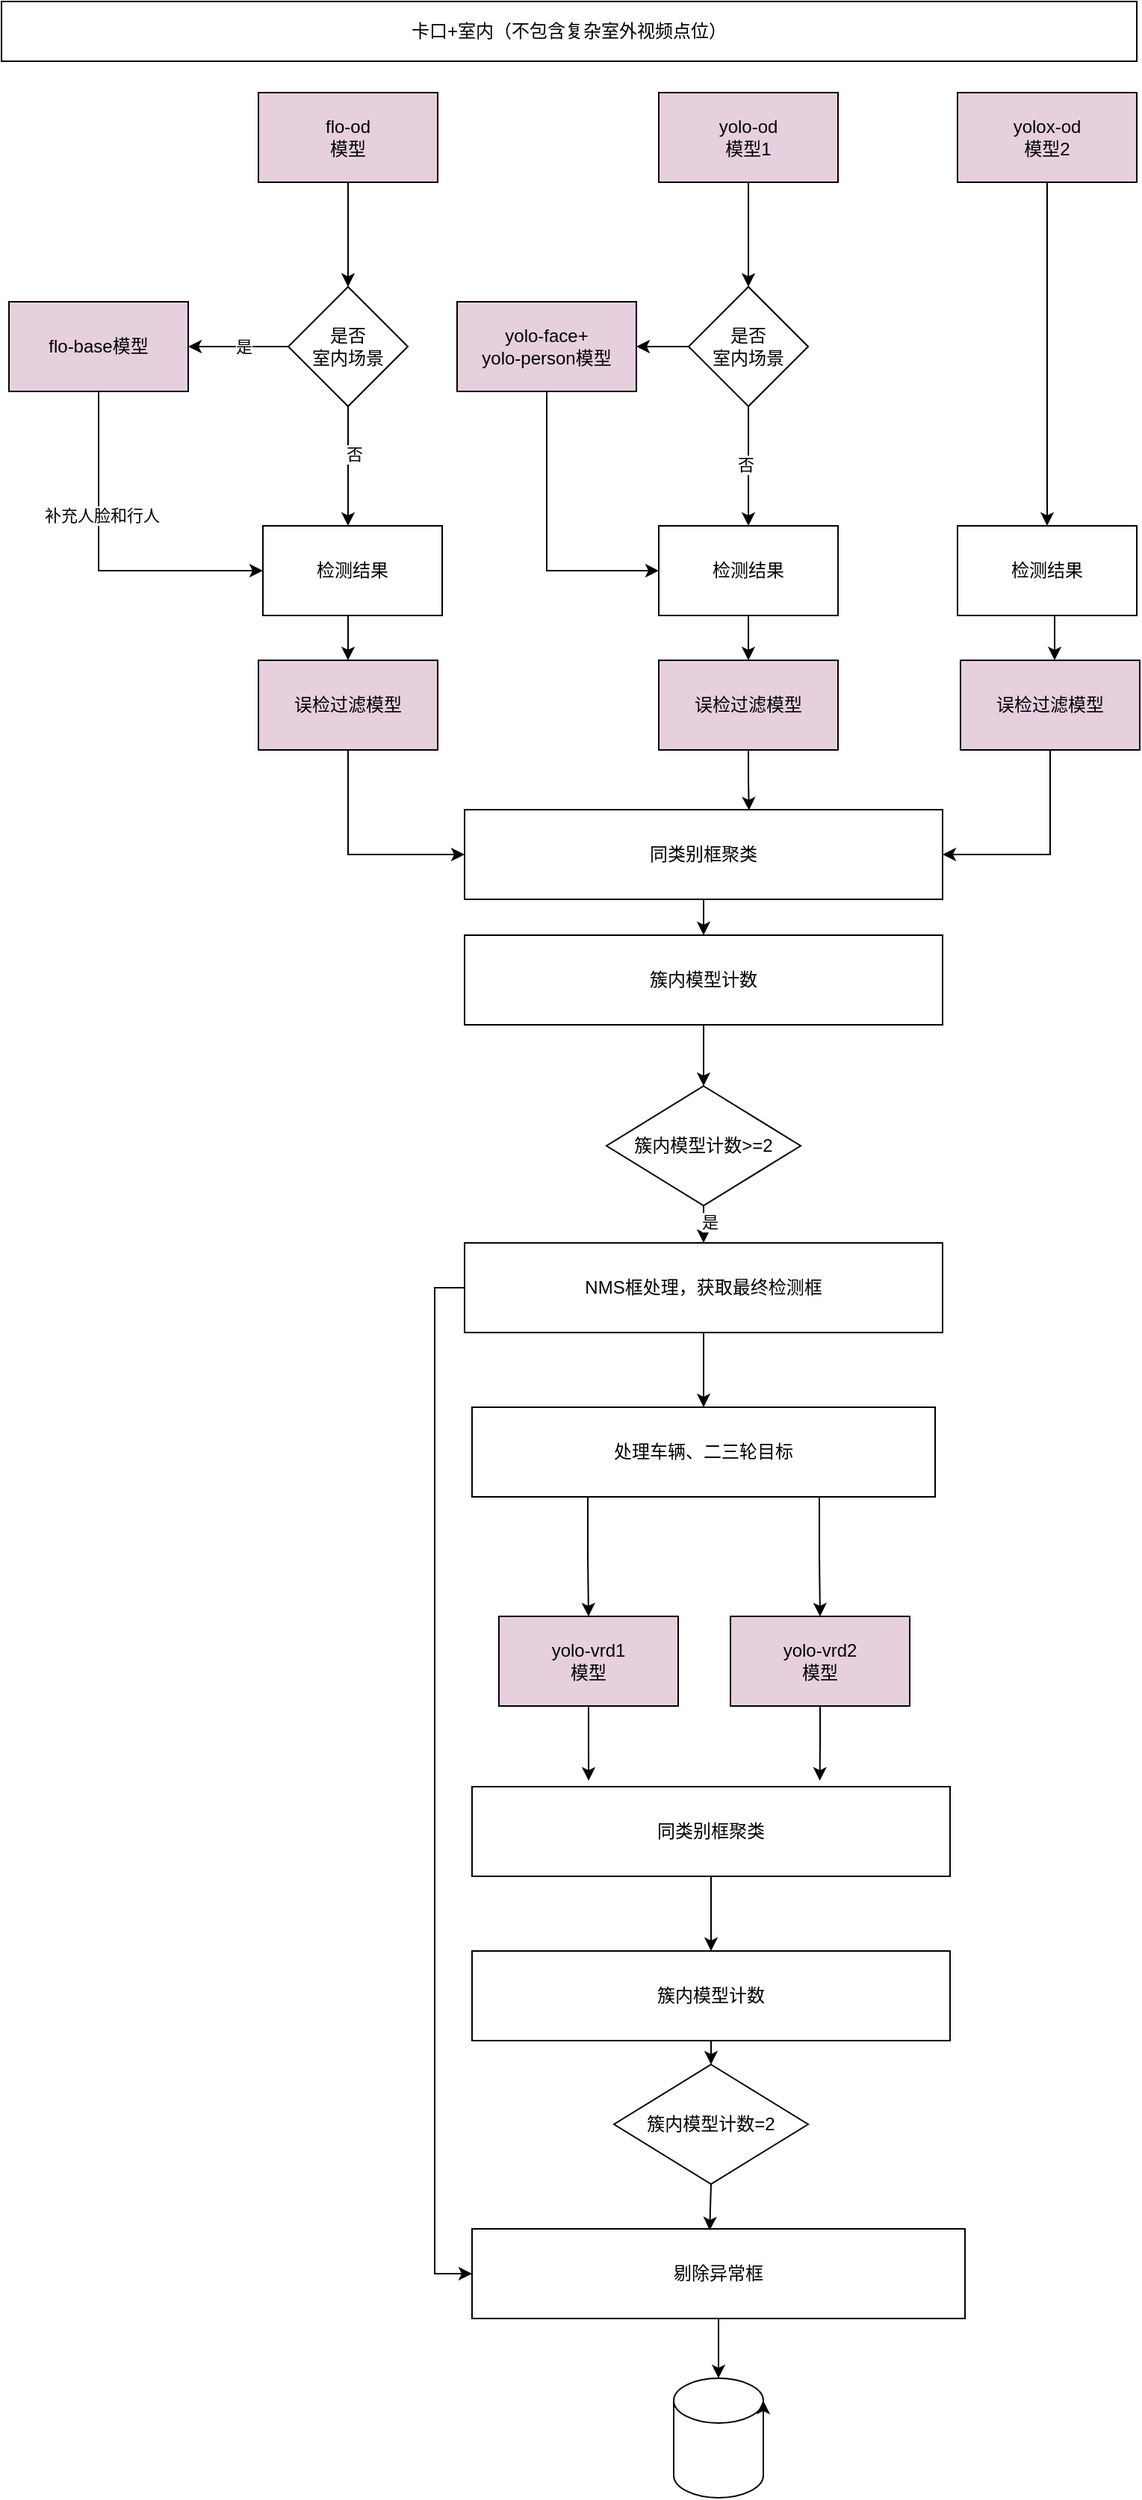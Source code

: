 <mxfile version="27.0.1">
  <diagram name="第 1 页" id="9opfUl3JKIg5s-sDdWxu">
    <mxGraphModel dx="1665" dy="777" grid="1" gridSize="10" guides="1" tooltips="1" connect="1" arrows="1" fold="1" page="1" pageScale="1" pageWidth="827" pageHeight="1169" math="0" shadow="0">
      <root>
        <mxCell id="0" />
        <mxCell id="1" parent="0" />
        <mxCell id="B18N643OG5OTiS8_dy-o-103" value="" style="edgeStyle=orthogonalEdgeStyle;rounded=0;orthogonalLoop=1;jettySize=auto;html=1;" edge="1" parent="1" source="B18N643OG5OTiS8_dy-o-104">
          <mxGeometry relative="1" as="geometry">
            <mxPoint x="372" y="271" as="targetPoint" />
          </mxGeometry>
        </mxCell>
        <mxCell id="B18N643OG5OTiS8_dy-o-104" value="flo-od&lt;div&gt;模型&lt;/div&gt;" style="rounded=0;whiteSpace=wrap;html=1;fillColor=#E6D0DE;" vertex="1" parent="1">
          <mxGeometry x="312" y="141" width="120" height="60" as="geometry" />
        </mxCell>
        <mxCell id="B18N643OG5OTiS8_dy-o-105" value="" style="edgeStyle=orthogonalEdgeStyle;rounded=0;orthogonalLoop=1;jettySize=auto;html=1;" edge="1" parent="1" source="B18N643OG5OTiS8_dy-o-106" target="B18N643OG5OTiS8_dy-o-124">
          <mxGeometry relative="1" as="geometry" />
        </mxCell>
        <mxCell id="B18N643OG5OTiS8_dy-o-106" value="yolo-od&lt;div&gt;模型1&lt;/div&gt;" style="rounded=0;whiteSpace=wrap;html=1;fillColor=#E6D0DE;" vertex="1" parent="1">
          <mxGeometry x="580" y="141" width="120" height="60" as="geometry" />
        </mxCell>
        <mxCell id="B18N643OG5OTiS8_dy-o-107" style="edgeStyle=orthogonalEdgeStyle;rounded=0;orthogonalLoop=1;jettySize=auto;html=1;exitX=0.5;exitY=1;exitDx=0;exitDy=0;entryX=0.5;entryY=0;entryDx=0;entryDy=0;" edge="1" parent="1" source="B18N643OG5OTiS8_dy-o-108" target="B18N643OG5OTiS8_dy-o-129">
          <mxGeometry relative="1" as="geometry" />
        </mxCell>
        <mxCell id="B18N643OG5OTiS8_dy-o-108" value="yolox-od&lt;div&gt;模型2&lt;/div&gt;" style="rounded=0;whiteSpace=wrap;html=1;fillColor=#E6D0DE;" vertex="1" parent="1">
          <mxGeometry x="780" y="141" width="120" height="60" as="geometry" />
        </mxCell>
        <mxCell id="B18N643OG5OTiS8_dy-o-109" value="" style="edgeStyle=orthogonalEdgeStyle;rounded=0;orthogonalLoop=1;jettySize=auto;html=1;" edge="1" parent="1" source="B18N643OG5OTiS8_dy-o-113" target="B18N643OG5OTiS8_dy-o-116">
          <mxGeometry relative="1" as="geometry" />
        </mxCell>
        <mxCell id="B18N643OG5OTiS8_dy-o-110" value="是" style="edgeLabel;html=1;align=center;verticalAlign=middle;resizable=0;points=[];" vertex="1" connectable="0" parent="B18N643OG5OTiS8_dy-o-109">
          <mxGeometry x="-0.101" relative="1" as="geometry">
            <mxPoint as="offset" />
          </mxGeometry>
        </mxCell>
        <mxCell id="B18N643OG5OTiS8_dy-o-111" style="edgeStyle=orthogonalEdgeStyle;rounded=0;orthogonalLoop=1;jettySize=auto;html=1;" edge="1" parent="1" source="B18N643OG5OTiS8_dy-o-113">
          <mxGeometry relative="1" as="geometry">
            <mxPoint x="372" y="431" as="targetPoint" />
          </mxGeometry>
        </mxCell>
        <mxCell id="B18N643OG5OTiS8_dy-o-112" value="否" style="edgeLabel;html=1;align=center;verticalAlign=middle;resizable=0;points=[];" vertex="1" connectable="0" parent="B18N643OG5OTiS8_dy-o-111">
          <mxGeometry x="-0.208" y="4" relative="1" as="geometry">
            <mxPoint as="offset" />
          </mxGeometry>
        </mxCell>
        <mxCell id="B18N643OG5OTiS8_dy-o-113" value="是否&lt;div&gt;室内场景&lt;/div&gt;" style="rhombus;whiteSpace=wrap;html=1;" vertex="1" parent="1">
          <mxGeometry x="332" y="271" width="80" height="80" as="geometry" />
        </mxCell>
        <mxCell id="B18N643OG5OTiS8_dy-o-114" style="edgeStyle=orthogonalEdgeStyle;rounded=0;orthogonalLoop=1;jettySize=auto;html=1;exitX=0.5;exitY=1;exitDx=0;exitDy=0;entryX=0;entryY=0.5;entryDx=0;entryDy=0;" edge="1" parent="1" source="B18N643OG5OTiS8_dy-o-116" target="B18N643OG5OTiS8_dy-o-118">
          <mxGeometry relative="1" as="geometry" />
        </mxCell>
        <mxCell id="B18N643OG5OTiS8_dy-o-115" value="补充人脸和行人" style="edgeLabel;html=1;align=center;verticalAlign=middle;resizable=0;points=[];" vertex="1" connectable="0" parent="B18N643OG5OTiS8_dy-o-114">
          <mxGeometry x="-0.278" y="2" relative="1" as="geometry">
            <mxPoint as="offset" />
          </mxGeometry>
        </mxCell>
        <mxCell id="B18N643OG5OTiS8_dy-o-116" value="flo-base模型" style="rounded=0;whiteSpace=wrap;html=1;fillColor=#E6D0DE;" vertex="1" parent="1">
          <mxGeometry x="145" y="281" width="120" height="60" as="geometry" />
        </mxCell>
        <mxCell id="B18N643OG5OTiS8_dy-o-117" style="edgeStyle=orthogonalEdgeStyle;rounded=0;orthogonalLoop=1;jettySize=auto;html=1;exitX=0.5;exitY=1;exitDx=0;exitDy=0;entryX=0.5;entryY=0;entryDx=0;entryDy=0;" edge="1" parent="1" source="B18N643OG5OTiS8_dy-o-118" target="B18N643OG5OTiS8_dy-o-140">
          <mxGeometry relative="1" as="geometry" />
        </mxCell>
        <mxCell id="B18N643OG5OTiS8_dy-o-118" value="检测结果" style="rounded=0;whiteSpace=wrap;html=1;" vertex="1" parent="1">
          <mxGeometry x="315" y="431" width="120" height="60" as="geometry" />
        </mxCell>
        <mxCell id="B18N643OG5OTiS8_dy-o-119" style="edgeStyle=orthogonalEdgeStyle;rounded=0;orthogonalLoop=1;jettySize=auto;html=1;exitX=0.5;exitY=1;exitDx=0;exitDy=0;entryX=0.5;entryY=0;entryDx=0;entryDy=0;" edge="1" parent="1" source="B18N643OG5OTiS8_dy-o-120" target="B18N643OG5OTiS8_dy-o-141">
          <mxGeometry relative="1" as="geometry" />
        </mxCell>
        <mxCell id="B18N643OG5OTiS8_dy-o-120" value="检测结果" style="rounded=0;whiteSpace=wrap;html=1;" vertex="1" parent="1">
          <mxGeometry x="580" y="431" width="120" height="60" as="geometry" />
        </mxCell>
        <mxCell id="B18N643OG5OTiS8_dy-o-121" value="" style="edgeStyle=orthogonalEdgeStyle;rounded=0;orthogonalLoop=1;jettySize=auto;html=1;" edge="1" parent="1" source="B18N643OG5OTiS8_dy-o-124" target="B18N643OG5OTiS8_dy-o-126">
          <mxGeometry relative="1" as="geometry" />
        </mxCell>
        <mxCell id="B18N643OG5OTiS8_dy-o-122" value="" style="edgeStyle=orthogonalEdgeStyle;rounded=0;orthogonalLoop=1;jettySize=auto;html=1;" edge="1" parent="1" source="B18N643OG5OTiS8_dy-o-124" target="B18N643OG5OTiS8_dy-o-120">
          <mxGeometry relative="1" as="geometry" />
        </mxCell>
        <mxCell id="B18N643OG5OTiS8_dy-o-123" value="否" style="edgeLabel;html=1;align=center;verticalAlign=middle;resizable=0;points=[];" vertex="1" connectable="0" parent="B18N643OG5OTiS8_dy-o-122">
          <mxGeometry x="-0.026" y="-2" relative="1" as="geometry">
            <mxPoint as="offset" />
          </mxGeometry>
        </mxCell>
        <mxCell id="B18N643OG5OTiS8_dy-o-124" value="是否&lt;div&gt;室内场景&lt;/div&gt;" style="rhombus;whiteSpace=wrap;html=1;" vertex="1" parent="1">
          <mxGeometry x="600" y="271" width="80" height="80" as="geometry" />
        </mxCell>
        <mxCell id="B18N643OG5OTiS8_dy-o-125" style="edgeStyle=orthogonalEdgeStyle;rounded=0;orthogonalLoop=1;jettySize=auto;html=1;exitX=0.5;exitY=1;exitDx=0;exitDy=0;entryX=0;entryY=0.5;entryDx=0;entryDy=0;" edge="1" parent="1" source="B18N643OG5OTiS8_dy-o-126" target="B18N643OG5OTiS8_dy-o-120">
          <mxGeometry relative="1" as="geometry" />
        </mxCell>
        <mxCell id="B18N643OG5OTiS8_dy-o-126" value="yolo-face+&lt;div&gt;yolo-person模型&lt;/div&gt;" style="rounded=0;whiteSpace=wrap;html=1;fillColor=#E6D0DE;" vertex="1" parent="1">
          <mxGeometry x="445" y="281" width="120" height="60" as="geometry" />
        </mxCell>
        <mxCell id="B18N643OG5OTiS8_dy-o-127" value="卡口+室内（不包含复杂室外视频点位）" style="rounded=0;whiteSpace=wrap;html=1;" vertex="1" parent="1">
          <mxGeometry x="140" y="80" width="760" height="40" as="geometry" />
        </mxCell>
        <mxCell id="B18N643OG5OTiS8_dy-o-128" style="edgeStyle=orthogonalEdgeStyle;rounded=0;orthogonalLoop=1;jettySize=auto;html=1;exitX=0.5;exitY=1;exitDx=0;exitDy=0;" edge="1" parent="1" source="B18N643OG5OTiS8_dy-o-129">
          <mxGeometry relative="1" as="geometry">
            <mxPoint x="845" y="521" as="targetPoint" />
          </mxGeometry>
        </mxCell>
        <mxCell id="B18N643OG5OTiS8_dy-o-129" value="检测结果" style="rounded=0;whiteSpace=wrap;html=1;" vertex="1" parent="1">
          <mxGeometry x="780" y="431" width="120" height="60" as="geometry" />
        </mxCell>
        <mxCell id="B18N643OG5OTiS8_dy-o-130" style="edgeStyle=orthogonalEdgeStyle;rounded=0;orthogonalLoop=1;jettySize=auto;html=1;exitX=0.5;exitY=1;exitDx=0;exitDy=0;entryX=0.5;entryY=0;entryDx=0;entryDy=0;" edge="1" parent="1" source="B18N643OG5OTiS8_dy-o-131" target="B18N643OG5OTiS8_dy-o-133">
          <mxGeometry relative="1" as="geometry" />
        </mxCell>
        <mxCell id="B18N643OG5OTiS8_dy-o-131" value="同类别框聚类" style="rounded=0;whiteSpace=wrap;html=1;" vertex="1" parent="1">
          <mxGeometry x="450" y="621" width="320" height="60" as="geometry" />
        </mxCell>
        <mxCell id="B18N643OG5OTiS8_dy-o-132" style="edgeStyle=orthogonalEdgeStyle;rounded=0;orthogonalLoop=1;jettySize=auto;html=1;" edge="1" parent="1" source="B18N643OG5OTiS8_dy-o-133" target="B18N643OG5OTiS8_dy-o-136">
          <mxGeometry relative="1" as="geometry" />
        </mxCell>
        <mxCell id="B18N643OG5OTiS8_dy-o-133" value="簇内模型计数" style="rounded=0;whiteSpace=wrap;html=1;" vertex="1" parent="1">
          <mxGeometry x="450" y="705" width="320" height="60" as="geometry" />
        </mxCell>
        <mxCell id="B18N643OG5OTiS8_dy-o-134" style="edgeStyle=orthogonalEdgeStyle;rounded=0;orthogonalLoop=1;jettySize=auto;html=1;exitX=0.5;exitY=1;exitDx=0;exitDy=0;entryX=0.5;entryY=0;entryDx=0;entryDy=0;" edge="1" parent="1" source="B18N643OG5OTiS8_dy-o-136" target="B18N643OG5OTiS8_dy-o-159">
          <mxGeometry relative="1" as="geometry" />
        </mxCell>
        <mxCell id="B18N643OG5OTiS8_dy-o-135" value="是" style="edgeLabel;html=1;align=center;verticalAlign=middle;resizable=0;points=[];" vertex="1" connectable="0" parent="B18N643OG5OTiS8_dy-o-134">
          <mxGeometry x="-0.124" y="4" relative="1" as="geometry">
            <mxPoint as="offset" />
          </mxGeometry>
        </mxCell>
        <mxCell id="B18N643OG5OTiS8_dy-o-136" value="簇内模型计数&amp;gt;=2" style="rhombus;whiteSpace=wrap;html=1;" vertex="1" parent="1">
          <mxGeometry x="545" y="806" width="130" height="80" as="geometry" />
        </mxCell>
        <mxCell id="B18N643OG5OTiS8_dy-o-137" style="edgeStyle=orthogonalEdgeStyle;rounded=0;orthogonalLoop=1;jettySize=auto;html=1;exitX=0.5;exitY=1;exitDx=0;exitDy=0;" edge="1" parent="1" source="B18N643OG5OTiS8_dy-o-138">
          <mxGeometry relative="1" as="geometry">
            <mxPoint x="687.789" y="1271" as="targetPoint" />
          </mxGeometry>
        </mxCell>
        <mxCell id="B18N643OG5OTiS8_dy-o-138" value="yolo-vrd2&lt;div&gt;模型&lt;/div&gt;" style="rounded=0;whiteSpace=wrap;html=1;fillColor=#E6D0DE;" vertex="1" parent="1">
          <mxGeometry x="628" y="1161" width="120" height="60" as="geometry" />
        </mxCell>
        <mxCell id="B18N643OG5OTiS8_dy-o-139" style="edgeStyle=orthogonalEdgeStyle;rounded=0;orthogonalLoop=1;jettySize=auto;html=1;exitX=0.5;exitY=1;exitDx=0;exitDy=0;entryX=0;entryY=0.5;entryDx=0;entryDy=0;" edge="1" parent="1" source="B18N643OG5OTiS8_dy-o-140" target="B18N643OG5OTiS8_dy-o-131">
          <mxGeometry relative="1" as="geometry" />
        </mxCell>
        <mxCell id="B18N643OG5OTiS8_dy-o-140" value="误检过滤模型" style="rounded=0;whiteSpace=wrap;html=1;fillColor=#E6D0DE;" vertex="1" parent="1">
          <mxGeometry x="312" y="521" width="120" height="60" as="geometry" />
        </mxCell>
        <mxCell id="B18N643OG5OTiS8_dy-o-141" value="误检过滤模型" style="rounded=0;whiteSpace=wrap;html=1;fillColor=#E6D0DE;" vertex="1" parent="1">
          <mxGeometry x="580" y="521" width="120" height="60" as="geometry" />
        </mxCell>
        <mxCell id="B18N643OG5OTiS8_dy-o-142" style="edgeStyle=orthogonalEdgeStyle;rounded=0;orthogonalLoop=1;jettySize=auto;html=1;exitX=0.5;exitY=1;exitDx=0;exitDy=0;entryX=1;entryY=0.5;entryDx=0;entryDy=0;" edge="1" parent="1" source="B18N643OG5OTiS8_dy-o-143" target="B18N643OG5OTiS8_dy-o-131">
          <mxGeometry relative="1" as="geometry" />
        </mxCell>
        <mxCell id="B18N643OG5OTiS8_dy-o-143" value="误检过滤模型" style="rounded=0;whiteSpace=wrap;html=1;fillColor=#E6D0DE;" vertex="1" parent="1">
          <mxGeometry x="782" y="521" width="120" height="60" as="geometry" />
        </mxCell>
        <mxCell id="B18N643OG5OTiS8_dy-o-144" style="edgeStyle=orthogonalEdgeStyle;rounded=0;orthogonalLoop=1;jettySize=auto;html=1;exitX=0.25;exitY=1;exitDx=0;exitDy=0;" edge="1" parent="1" source="B18N643OG5OTiS8_dy-o-146" target="B18N643OG5OTiS8_dy-o-148">
          <mxGeometry relative="1" as="geometry" />
        </mxCell>
        <mxCell id="B18N643OG5OTiS8_dy-o-145" style="edgeStyle=orthogonalEdgeStyle;rounded=0;orthogonalLoop=1;jettySize=auto;html=1;exitX=0.75;exitY=1;exitDx=0;exitDy=0;entryX=0.5;entryY=0;entryDx=0;entryDy=0;" edge="1" parent="1" source="B18N643OG5OTiS8_dy-o-146" target="B18N643OG5OTiS8_dy-o-138">
          <mxGeometry relative="1" as="geometry" />
        </mxCell>
        <mxCell id="B18N643OG5OTiS8_dy-o-146" value="处理车辆、二三轮目标" style="rounded=0;whiteSpace=wrap;html=1;" vertex="1" parent="1">
          <mxGeometry x="455" y="1021" width="310" height="60" as="geometry" />
        </mxCell>
        <mxCell id="B18N643OG5OTiS8_dy-o-147" style="edgeStyle=orthogonalEdgeStyle;rounded=0;orthogonalLoop=1;jettySize=auto;html=1;exitX=0.5;exitY=1;exitDx=0;exitDy=0;" edge="1" parent="1" source="B18N643OG5OTiS8_dy-o-148">
          <mxGeometry relative="1" as="geometry">
            <mxPoint x="533.053" y="1271" as="targetPoint" />
          </mxGeometry>
        </mxCell>
        <mxCell id="B18N643OG5OTiS8_dy-o-148" value="yolo-vrd1&lt;div&gt;模型&lt;/div&gt;" style="rounded=0;whiteSpace=wrap;html=1;fillColor=#E6D0DE;" vertex="1" parent="1">
          <mxGeometry x="473" y="1161" width="120" height="60" as="geometry" />
        </mxCell>
        <mxCell id="B18N643OG5OTiS8_dy-o-149" style="edgeStyle=orthogonalEdgeStyle;rounded=0;orthogonalLoop=1;jettySize=auto;html=1;exitX=0.5;exitY=1;exitDx=0;exitDy=0;entryX=0.5;entryY=0;entryDx=0;entryDy=0;" edge="1" parent="1" source="B18N643OG5OTiS8_dy-o-150" target="B18N643OG5OTiS8_dy-o-152">
          <mxGeometry relative="1" as="geometry">
            <Array as="points">
              <mxPoint x="615" y="1361" />
              <mxPoint x="615" y="1361" />
            </Array>
          </mxGeometry>
        </mxCell>
        <mxCell id="B18N643OG5OTiS8_dy-o-150" value="同类别框聚类" style="rounded=0;whiteSpace=wrap;html=1;" vertex="1" parent="1">
          <mxGeometry x="455" y="1275" width="320" height="60" as="geometry" />
        </mxCell>
        <mxCell id="B18N643OG5OTiS8_dy-o-151" style="edgeStyle=orthogonalEdgeStyle;rounded=0;orthogonalLoop=1;jettySize=auto;html=1;exitX=0.5;exitY=1;exitDx=0;exitDy=0;entryX=0.5;entryY=0;entryDx=0;entryDy=0;" edge="1" parent="1" source="B18N643OG5OTiS8_dy-o-152" target="B18N643OG5OTiS8_dy-o-155">
          <mxGeometry relative="1" as="geometry" />
        </mxCell>
        <mxCell id="B18N643OG5OTiS8_dy-o-152" value="簇内模型计数" style="rounded=0;whiteSpace=wrap;html=1;" vertex="1" parent="1">
          <mxGeometry x="455" y="1385" width="320" height="60" as="geometry" />
        </mxCell>
        <mxCell id="B18N643OG5OTiS8_dy-o-153" style="edgeStyle=orthogonalEdgeStyle;rounded=0;orthogonalLoop=1;jettySize=auto;html=1;exitX=0.5;exitY=1;exitDx=0;exitDy=0;" edge="1" parent="1" source="B18N643OG5OTiS8_dy-o-154" target="B18N643OG5OTiS8_dy-o-156">
          <mxGeometry relative="1" as="geometry" />
        </mxCell>
        <mxCell id="B18N643OG5OTiS8_dy-o-154" value="剔除异常框" style="rounded=0;whiteSpace=wrap;html=1;" vertex="1" parent="1">
          <mxGeometry x="455" y="1571" width="330" height="60" as="geometry" />
        </mxCell>
        <mxCell id="B18N643OG5OTiS8_dy-o-155" value="簇内模型计数=2" style="rhombus;whiteSpace=wrap;html=1;" vertex="1" parent="1">
          <mxGeometry x="550" y="1461" width="130" height="80" as="geometry" />
        </mxCell>
        <mxCell id="B18N643OG5OTiS8_dy-o-156" value="" style="shape=cylinder3;whiteSpace=wrap;html=1;boundedLbl=1;backgroundOutline=1;size=15;" vertex="1" parent="1">
          <mxGeometry x="590" y="1671" width="60" height="80" as="geometry" />
        </mxCell>
        <mxCell id="B18N643OG5OTiS8_dy-o-157" style="edgeStyle=orthogonalEdgeStyle;rounded=0;orthogonalLoop=1;jettySize=auto;html=1;exitX=0.5;exitY=1;exitDx=0;exitDy=0;entryX=0.5;entryY=0;entryDx=0;entryDy=0;" edge="1" parent="1" source="B18N643OG5OTiS8_dy-o-159" target="B18N643OG5OTiS8_dy-o-146">
          <mxGeometry relative="1" as="geometry" />
        </mxCell>
        <mxCell id="B18N643OG5OTiS8_dy-o-158" style="edgeStyle=orthogonalEdgeStyle;rounded=0;orthogonalLoop=1;jettySize=auto;html=1;exitX=0;exitY=0.5;exitDx=0;exitDy=0;entryX=0;entryY=0.5;entryDx=0;entryDy=0;" edge="1" parent="1" source="B18N643OG5OTiS8_dy-o-159" target="B18N643OG5OTiS8_dy-o-154">
          <mxGeometry relative="1" as="geometry" />
        </mxCell>
        <mxCell id="B18N643OG5OTiS8_dy-o-159" value="NMS框处理，获取最终检测框" style="rounded=0;whiteSpace=wrap;html=1;" vertex="1" parent="1">
          <mxGeometry x="450" y="911" width="320" height="60" as="geometry" />
        </mxCell>
        <mxCell id="B18N643OG5OTiS8_dy-o-160" style="edgeStyle=orthogonalEdgeStyle;rounded=0;orthogonalLoop=1;jettySize=auto;html=1;exitX=0.5;exitY=1;exitDx=0;exitDy=0;entryX=0.595;entryY=0.007;entryDx=0;entryDy=0;entryPerimeter=0;" edge="1" parent="1" source="B18N643OG5OTiS8_dy-o-141" target="B18N643OG5OTiS8_dy-o-131">
          <mxGeometry relative="1" as="geometry" />
        </mxCell>
        <mxCell id="B18N643OG5OTiS8_dy-o-161" style="edgeStyle=orthogonalEdgeStyle;rounded=0;orthogonalLoop=1;jettySize=auto;html=1;exitX=0.5;exitY=1;exitDx=0;exitDy=0;entryX=0.482;entryY=0.016;entryDx=0;entryDy=0;entryPerimeter=0;" edge="1" parent="1" source="B18N643OG5OTiS8_dy-o-155" target="B18N643OG5OTiS8_dy-o-154">
          <mxGeometry relative="1" as="geometry" />
        </mxCell>
        <mxCell id="B18N643OG5OTiS8_dy-o-162" style="edgeStyle=orthogonalEdgeStyle;rounded=0;orthogonalLoop=1;jettySize=auto;html=1;exitX=1;exitY=0;exitDx=0;exitDy=52.5;exitPerimeter=0;entryX=1;entryY=0;entryDx=0;entryDy=15;entryPerimeter=0;" edge="1" parent="1" source="B18N643OG5OTiS8_dy-o-156" target="B18N643OG5OTiS8_dy-o-156">
          <mxGeometry relative="1" as="geometry" />
        </mxCell>
      </root>
    </mxGraphModel>
  </diagram>
</mxfile>
